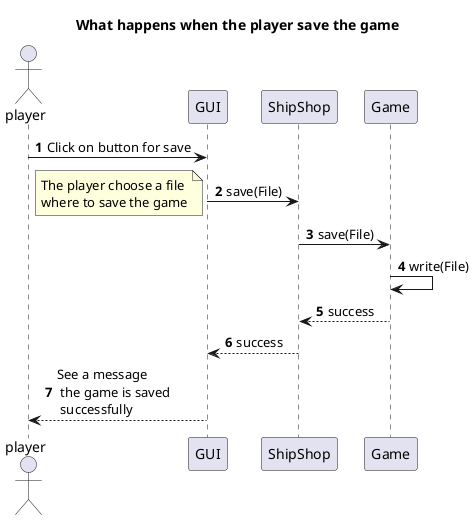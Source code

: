 @startuml

title What happens when the player save the game

autonumber
actor player

player -> GUI: Click on button for save

GUI -> ShipShop: save(File)

note left
The player choose a file
where to save the game
end note

ShipShop -> Game: save(File)

Game -> Game: write(File)

Game --> ShipShop : success
ShipShop --> GUI : success

GUI --> player: See a message \n the game is saved \n successfully

@enduml